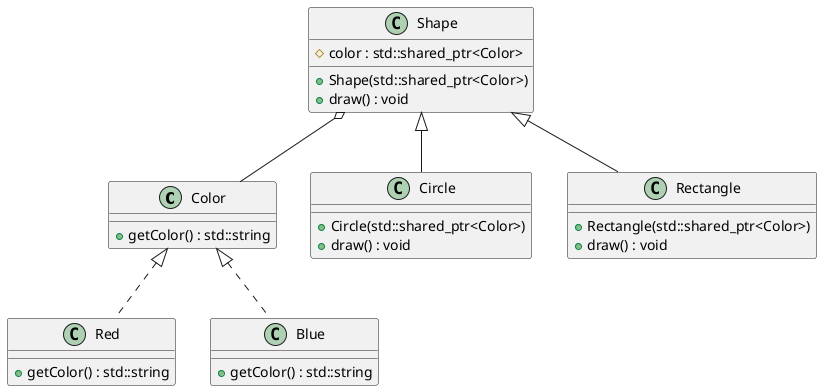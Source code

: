 @startuml
class Color {
    +getColor() : std::string
}

class Red {
    +getColor() : std::string
}

class Blue {
    +getColor() : std::string
}

class Shape {
    #color : std::shared_ptr<Color>
    +Shape(std::shared_ptr<Color>)
    +draw() : void
}

class Circle {
    +Circle(std::shared_ptr<Color>)
    +draw() : void
}

class Rectangle {
    +Rectangle(std::shared_ptr<Color>)
    +draw() : void
}

Color <|.. Red
Color <|.. Blue
Shape <|-- Circle
Shape <|-- Rectangle
Shape o-- Color

@enduml